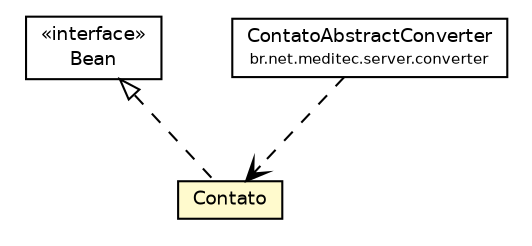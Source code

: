 #!/usr/local/bin/dot
#
# Class diagram 
# Generated by UmlGraph version 4.6 (http://www.spinellis.gr/sw/umlgraph)
#

digraph G {
	edge [fontname="Helvetica",fontsize=10,labelfontname="Helvetica",labelfontsize=10];
	node [fontname="Helvetica",fontsize=10,shape=plaintext];
	// br.net.meditec.server.model.Contato
	c5860 [label=<<table border="0" cellborder="1" cellspacing="0" cellpadding="2" port="p" bgcolor="lemonChiffon" href="./Contato.html">
		<tr><td><table border="0" cellspacing="0" cellpadding="1">
			<tr><td> Contato </td></tr>
		</table></td></tr>
		</table>>, fontname="Helvetica", fontcolor="black", fontsize=9.0];
	// br.net.meditec.server.model.Bean
	c5862 [label=<<table border="0" cellborder="1" cellspacing="0" cellpadding="2" port="p" href="./Bean.html">
		<tr><td><table border="0" cellspacing="0" cellpadding="1">
			<tr><td> &laquo;interface&raquo; </td></tr>
			<tr><td> Bean </td></tr>
		</table></td></tr>
		</table>>, fontname="Helvetica", fontcolor="black", fontsize=9.0];
	// br.net.meditec.server.converter.ContatoAbstractConverter
	c5863 [label=<<table border="0" cellborder="1" cellspacing="0" cellpadding="2" port="p" href="../converter/ContatoAbstractConverter.html">
		<tr><td><table border="0" cellspacing="0" cellpadding="1">
			<tr><td> ContatoAbstractConverter </td></tr>
			<tr><td><font point-size="7.0"> br.net.meditec.server.converter </font></td></tr>
		</table></td></tr>
		</table>>, fontname="Helvetica", fontcolor="black", fontsize=9.0];
	//br.net.meditec.server.model.Contato implements br.net.meditec.server.model.Bean
	c5862:p -> c5860:p [dir=back,arrowtail=empty,style=dashed];
	// br.net.meditec.server.converter.ContatoAbstractConverter DEPEND br.net.meditec.server.model.Contato
	c5863:p -> c5860:p [taillabel="", label="", headlabel="", fontname="Helvetica", fontcolor="black", fontsize=10.0, color="black", arrowhead=open, style=dashed];
}

